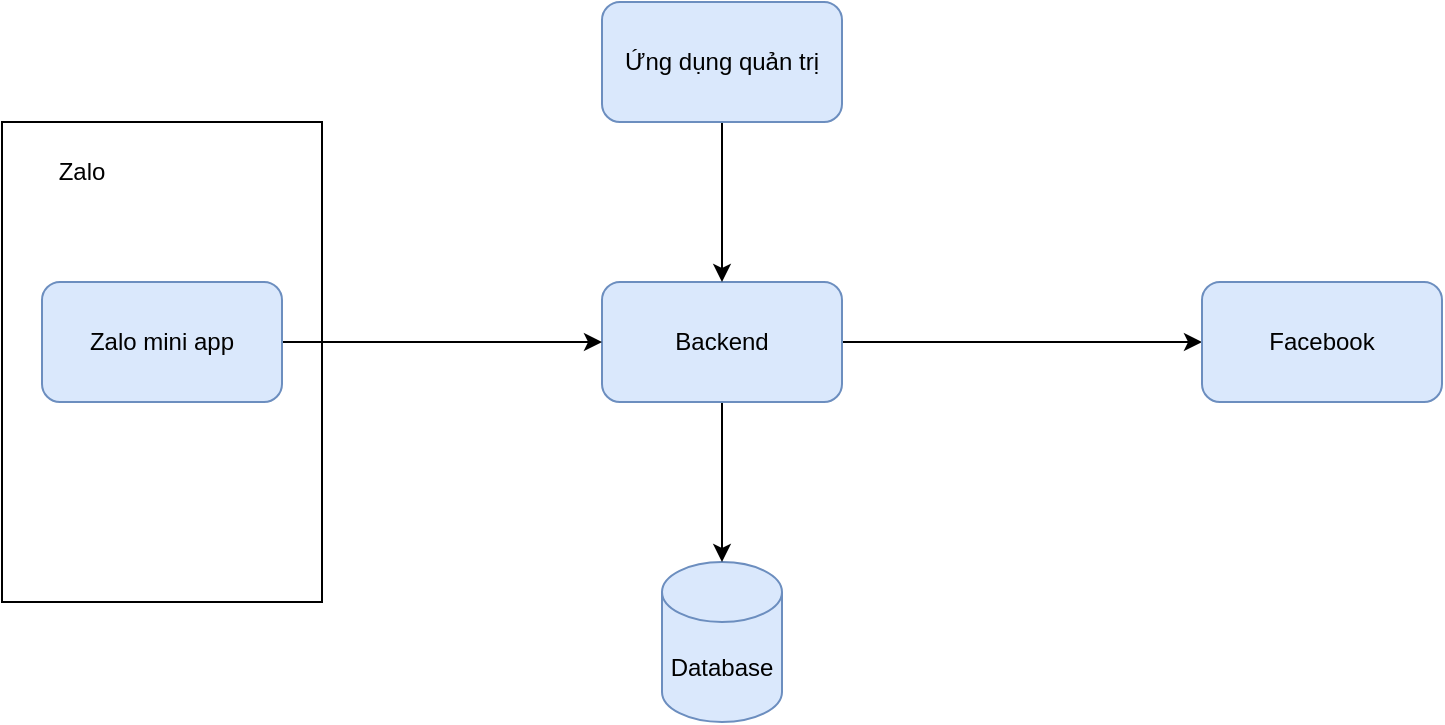 <mxfile version="20.3.7" type="github">
  <diagram id="ppVLD-jVIGw85QRkmUpA" name="Page-1">
    <mxGraphModel dx="946" dy="536" grid="1" gridSize="10" guides="1" tooltips="1" connect="1" arrows="1" fold="1" page="1" pageScale="1" pageWidth="850" pageHeight="1100" math="0" shadow="0">
      <root>
        <mxCell id="0" />
        <mxCell id="1" parent="0" />
        <mxCell id="RZMMZP7Spw5_g9be2YOi-1" value="Database" style="shape=cylinder3;whiteSpace=wrap;html=1;boundedLbl=1;backgroundOutline=1;size=15;fillColor=#dae8fc;strokeColor=#6c8ebf;" vertex="1" parent="1">
          <mxGeometry x="370" y="300" width="60" height="80" as="geometry" />
        </mxCell>
        <mxCell id="RZMMZP7Spw5_g9be2YOi-7" style="edgeStyle=orthogonalEdgeStyle;rounded=0;orthogonalLoop=1;jettySize=auto;html=1;" edge="1" parent="1" source="RZMMZP7Spw5_g9be2YOi-2" target="RZMMZP7Spw5_g9be2YOi-1">
          <mxGeometry relative="1" as="geometry" />
        </mxCell>
        <mxCell id="RZMMZP7Spw5_g9be2YOi-11" style="edgeStyle=orthogonalEdgeStyle;rounded=0;orthogonalLoop=1;jettySize=auto;html=1;entryX=0;entryY=0.5;entryDx=0;entryDy=0;" edge="1" parent="1" source="RZMMZP7Spw5_g9be2YOi-2" target="RZMMZP7Spw5_g9be2YOi-8">
          <mxGeometry relative="1" as="geometry" />
        </mxCell>
        <mxCell id="RZMMZP7Spw5_g9be2YOi-2" value="Backend" style="rounded=1;whiteSpace=wrap;html=1;fillColor=#dae8fc;strokeColor=#6c8ebf;" vertex="1" parent="1">
          <mxGeometry x="340" y="160" width="120" height="60" as="geometry" />
        </mxCell>
        <mxCell id="RZMMZP7Spw5_g9be2YOi-3" value="" style="rounded=0;whiteSpace=wrap;html=1;" vertex="1" parent="1">
          <mxGeometry x="40" y="80" width="160" height="240" as="geometry" />
        </mxCell>
        <mxCell id="RZMMZP7Spw5_g9be2YOi-4" value="Zalo" style="text;html=1;strokeColor=none;fillColor=none;align=center;verticalAlign=middle;whiteSpace=wrap;rounded=0;" vertex="1" parent="1">
          <mxGeometry x="50" y="90" width="60" height="30" as="geometry" />
        </mxCell>
        <mxCell id="RZMMZP7Spw5_g9be2YOi-6" style="edgeStyle=orthogonalEdgeStyle;rounded=0;orthogonalLoop=1;jettySize=auto;html=1;entryX=0;entryY=0.5;entryDx=0;entryDy=0;" edge="1" parent="1" source="RZMMZP7Spw5_g9be2YOi-5" target="RZMMZP7Spw5_g9be2YOi-2">
          <mxGeometry relative="1" as="geometry" />
        </mxCell>
        <mxCell id="RZMMZP7Spw5_g9be2YOi-5" value="Zalo mini app" style="rounded=1;whiteSpace=wrap;html=1;fillColor=#dae8fc;strokeColor=#6c8ebf;" vertex="1" parent="1">
          <mxGeometry x="60" y="160" width="120" height="60" as="geometry" />
        </mxCell>
        <mxCell id="RZMMZP7Spw5_g9be2YOi-8" value="Facebook" style="rounded=1;whiteSpace=wrap;html=1;fillColor=#dae8fc;strokeColor=#6c8ebf;" vertex="1" parent="1">
          <mxGeometry x="640" y="160" width="120" height="60" as="geometry" />
        </mxCell>
        <mxCell id="RZMMZP7Spw5_g9be2YOi-10" style="edgeStyle=orthogonalEdgeStyle;rounded=0;orthogonalLoop=1;jettySize=auto;html=1;entryX=0.5;entryY=0;entryDx=0;entryDy=0;" edge="1" parent="1" source="RZMMZP7Spw5_g9be2YOi-9" target="RZMMZP7Spw5_g9be2YOi-2">
          <mxGeometry relative="1" as="geometry" />
        </mxCell>
        <mxCell id="RZMMZP7Spw5_g9be2YOi-9" value="Ứng dụng quản trị" style="rounded=1;whiteSpace=wrap;html=1;fillColor=#dae8fc;strokeColor=#6c8ebf;" vertex="1" parent="1">
          <mxGeometry x="340" y="20" width="120" height="60" as="geometry" />
        </mxCell>
      </root>
    </mxGraphModel>
  </diagram>
</mxfile>

